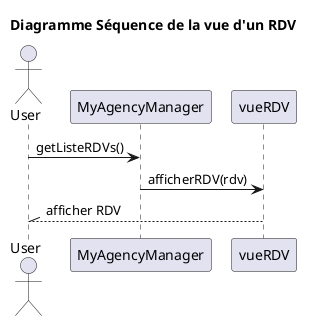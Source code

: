 @startuml

title Diagramme Séquence de la vue d'un RDV

actor User as U

U -> MyAgencyManager :getListeRDVs()

MyAgencyManager -> vueRDV : afficherRDV(rdv)

U //-- vueRDV :afficher RDV

@enduml